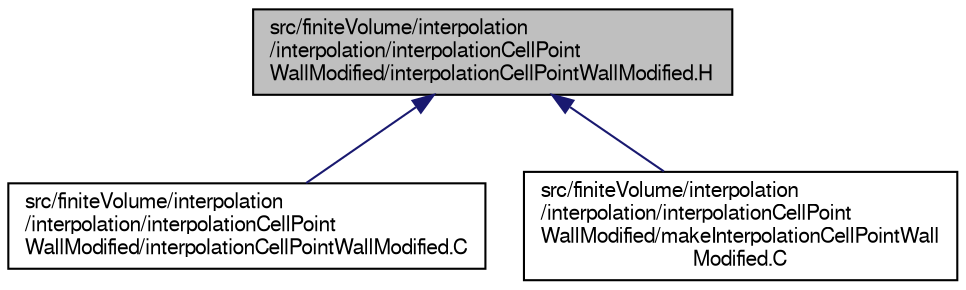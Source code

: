 digraph "src/finiteVolume/interpolation/interpolation/interpolationCellPointWallModified/interpolationCellPointWallModified.H"
{
  bgcolor="transparent";
  edge [fontname="FreeSans",fontsize="10",labelfontname="FreeSans",labelfontsize="10"];
  node [fontname="FreeSans",fontsize="10",shape=record];
  Node1 [label="src/finiteVolume/interpolation\l/interpolation/interpolationCellPoint\lWallModified/interpolationCellPointWallModified.H",height=0.2,width=0.4,color="black", fillcolor="grey75", style="filled" fontcolor="black"];
  Node1 -> Node2 [dir="back",color="midnightblue",fontsize="10",style="solid",fontname="FreeSans"];
  Node2 [label="src/finiteVolume/interpolation\l/interpolation/interpolationCellPoint\lWallModified/interpolationCellPointWallModified.C",height=0.2,width=0.4,color="black",URL="$a05541.html"];
  Node1 -> Node3 [dir="back",color="midnightblue",fontsize="10",style="solid",fontname="FreeSans"];
  Node3 [label="src/finiteVolume/interpolation\l/interpolation/interpolationCellPoint\lWallModified/makeInterpolationCellPointWall\lModified.C",height=0.2,width=0.4,color="black",URL="$a05544.html"];
}
